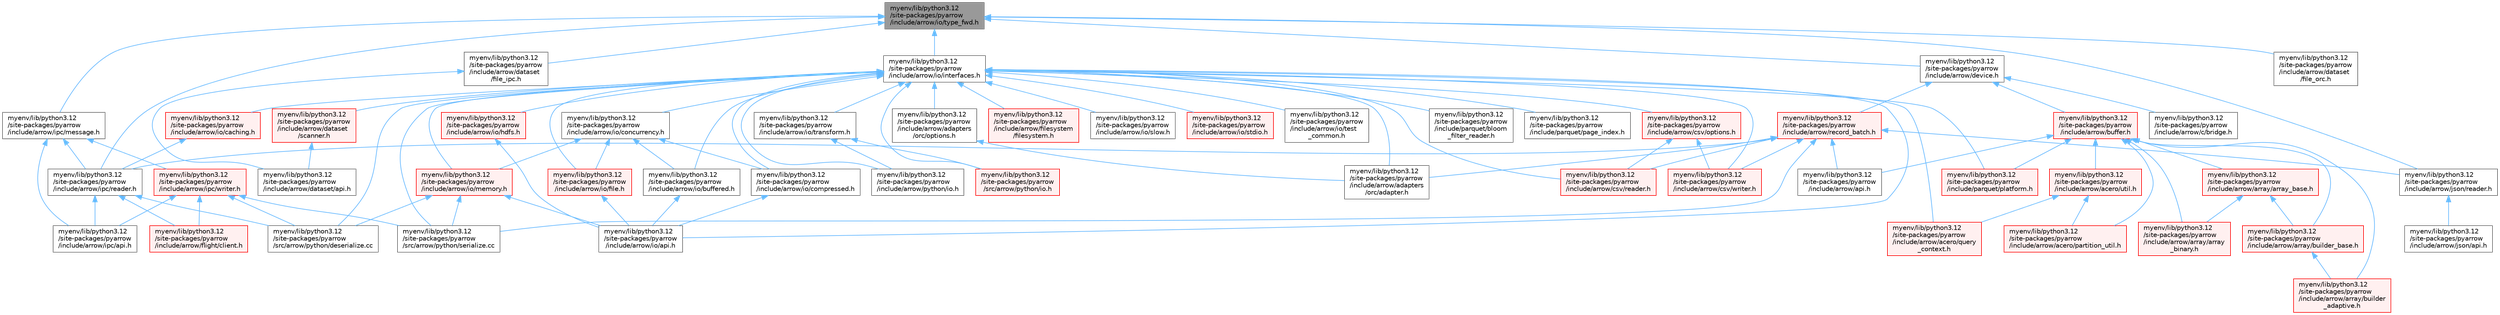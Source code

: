 digraph "myenv/lib/python3.12/site-packages/pyarrow/include/arrow/io/type_fwd.h"
{
 // LATEX_PDF_SIZE
  bgcolor="transparent";
  edge [fontname=Helvetica,fontsize=10,labelfontname=Helvetica,labelfontsize=10];
  node [fontname=Helvetica,fontsize=10,shape=box,height=0.2,width=0.4];
  Node1 [id="Node000001",label="myenv/lib/python3.12\l/site-packages/pyarrow\l/include/arrow/io/type_fwd.h",height=0.2,width=0.4,color="gray40", fillcolor="grey60", style="filled", fontcolor="black",tooltip=" "];
  Node1 -> Node2 [id="edge1_Node000001_Node000002",dir="back",color="steelblue1",style="solid",tooltip=" "];
  Node2 [id="Node000002",label="myenv/lib/python3.12\l/site-packages/pyarrow\l/include/arrow/dataset\l/file_ipc.h",height=0.2,width=0.4,color="grey40", fillcolor="white", style="filled",URL="$file__ipc_8h.html",tooltip=" "];
  Node2 -> Node3 [id="edge2_Node000002_Node000003",dir="back",color="steelblue1",style="solid",tooltip=" "];
  Node3 [id="Node000003",label="myenv/lib/python3.12\l/site-packages/pyarrow\l/include/arrow/dataset/api.h",height=0.2,width=0.4,color="grey40", fillcolor="white", style="filled",URL="$include_2arrow_2dataset_2api_8h.html",tooltip=" "];
  Node1 -> Node4 [id="edge3_Node000001_Node000004",dir="back",color="steelblue1",style="solid",tooltip=" "];
  Node4 [id="Node000004",label="myenv/lib/python3.12\l/site-packages/pyarrow\l/include/arrow/dataset\l/file_orc.h",height=0.2,width=0.4,color="grey40", fillcolor="white", style="filled",URL="$file__orc_8h.html",tooltip=" "];
  Node1 -> Node5 [id="edge4_Node000001_Node000005",dir="back",color="steelblue1",style="solid",tooltip=" "];
  Node5 [id="Node000005",label="myenv/lib/python3.12\l/site-packages/pyarrow\l/include/arrow/device.h",height=0.2,width=0.4,color="grey40", fillcolor="white", style="filled",URL="$device_8h.html",tooltip=" "];
  Node5 -> Node6 [id="edge5_Node000005_Node000006",dir="back",color="steelblue1",style="solid",tooltip=" "];
  Node6 [id="Node000006",label="myenv/lib/python3.12\l/site-packages/pyarrow\l/include/arrow/buffer.h",height=0.2,width=0.4,color="red", fillcolor="#FFF0F0", style="filled",URL="$buffer_8h.html",tooltip=" "];
  Node6 -> Node7 [id="edge6_Node000006_Node000007",dir="back",color="steelblue1",style="solid",tooltip=" "];
  Node7 [id="Node000007",label="myenv/lib/python3.12\l/site-packages/pyarrow\l/include/arrow/acero/partition_util.h",height=0.2,width=0.4,color="red", fillcolor="#FFF0F0", style="filled",URL="$partition__util_8h.html",tooltip=" "];
  Node6 -> Node10 [id="edge7_Node000006_Node000010",dir="back",color="steelblue1",style="solid",tooltip=" "];
  Node10 [id="Node000010",label="myenv/lib/python3.12\l/site-packages/pyarrow\l/include/arrow/acero/util.h",height=0.2,width=0.4,color="red", fillcolor="#FFF0F0", style="filled",URL="$acero_2util_8h.html",tooltip=" "];
  Node10 -> Node7 [id="edge8_Node000010_Node000007",dir="back",color="steelblue1",style="solid",tooltip=" "];
  Node10 -> Node12 [id="edge9_Node000010_Node000012",dir="back",color="steelblue1",style="solid",tooltip=" "];
  Node12 [id="Node000012",label="myenv/lib/python3.12\l/site-packages/pyarrow\l/include/arrow/acero/query\l_context.h",height=0.2,width=0.4,color="red", fillcolor="#FFF0F0", style="filled",URL="$query__context_8h.html",tooltip=" "];
  Node6 -> Node13 [id="edge10_Node000006_Node000013",dir="back",color="steelblue1",style="solid",tooltip=" "];
  Node13 [id="Node000013",label="myenv/lib/python3.12\l/site-packages/pyarrow\l/include/arrow/api.h",height=0.2,width=0.4,color="grey40", fillcolor="white", style="filled",URL="$include_2arrow_2api_8h.html",tooltip=" "];
  Node6 -> Node14 [id="edge11_Node000006_Node000014",dir="back",color="steelblue1",style="solid",tooltip=" "];
  Node14 [id="Node000014",label="myenv/lib/python3.12\l/site-packages/pyarrow\l/include/arrow/array/array_base.h",height=0.2,width=0.4,color="red", fillcolor="#FFF0F0", style="filled",URL="$array__base_8h.html",tooltip=" "];
  Node14 -> Node44 [id="edge12_Node000014_Node000044",dir="back",color="steelblue1",style="solid",tooltip=" "];
  Node44 [id="Node000044",label="myenv/lib/python3.12\l/site-packages/pyarrow\l/include/arrow/array/array\l_binary.h",height=0.2,width=0.4,color="red", fillcolor="#FFF0F0", style="filled",URL="$array__binary_8h.html",tooltip=" "];
  Node14 -> Node57 [id="edge13_Node000014_Node000057",dir="back",color="steelblue1",style="solid",tooltip=" "];
  Node57 [id="Node000057",label="myenv/lib/python3.12\l/site-packages/pyarrow\l/include/arrow/array/builder_base.h",height=0.2,width=0.4,color="red", fillcolor="#FFF0F0", style="filled",URL="$builder__base_8h.html",tooltip=" "];
  Node57 -> Node58 [id="edge14_Node000057_Node000058",dir="back",color="steelblue1",style="solid",tooltip=" "];
  Node58 [id="Node000058",label="myenv/lib/python3.12\l/site-packages/pyarrow\l/include/arrow/array/builder\l_adaptive.h",height=0.2,width=0.4,color="red", fillcolor="#FFF0F0", style="filled",URL="$builder__adaptive_8h.html",tooltip=" "];
  Node6 -> Node44 [id="edge15_Node000006_Node000044",dir="back",color="steelblue1",style="solid",tooltip=" "];
  Node6 -> Node58 [id="edge16_Node000006_Node000058",dir="back",color="steelblue1",style="solid",tooltip=" "];
  Node6 -> Node57 [id="edge17_Node000006_Node000057",dir="back",color="steelblue1",style="solid",tooltip=" "];
  Node6 -> Node180 [id="edge18_Node000006_Node000180",dir="back",color="steelblue1",style="solid",tooltip=" "];
  Node180 [id="Node000180",label="myenv/lib/python3.12\l/site-packages/pyarrow\l/include/parquet/platform.h",height=0.2,width=0.4,color="red", fillcolor="#FFF0F0", style="filled",URL="$include_2parquet_2platform_8h.html",tooltip=" "];
  Node5 -> Node232 [id="edge19_Node000005_Node000232",dir="back",color="steelblue1",style="solid",tooltip=" "];
  Node232 [id="Node000232",label="myenv/lib/python3.12\l/site-packages/pyarrow\l/include/arrow/c/bridge.h",height=0.2,width=0.4,color="grey40", fillcolor="white", style="filled",URL="$bridge_8h.html",tooltip=" "];
  Node5 -> Node233 [id="edge20_Node000005_Node000233",dir="back",color="steelblue1",style="solid",tooltip=" "];
  Node233 [id="Node000233",label="myenv/lib/python3.12\l/site-packages/pyarrow\l/include/arrow/record_batch.h",height=0.2,width=0.4,color="red", fillcolor="#FFF0F0", style="filled",URL="$record__batch_8h.html",tooltip=" "];
  Node233 -> Node235 [id="edge21_Node000233_Node000235",dir="back",color="steelblue1",style="solid",tooltip=" "];
  Node235 [id="Node000235",label="myenv/lib/python3.12\l/site-packages/pyarrow\l/include/arrow/adapters\l/orc/adapter.h",height=0.2,width=0.4,color="grey40", fillcolor="white", style="filled",URL="$adapter_8h.html",tooltip=" "];
  Node233 -> Node13 [id="edge22_Node000233_Node000013",dir="back",color="steelblue1",style="solid",tooltip=" "];
  Node233 -> Node236 [id="edge23_Node000233_Node000236",dir="back",color="steelblue1",style="solid",tooltip=" "];
  Node236 [id="Node000236",label="myenv/lib/python3.12\l/site-packages/pyarrow\l/include/arrow/csv/reader.h",height=0.2,width=0.4,color="red", fillcolor="#FFF0F0", style="filled",URL="$arrow_2csv_2reader_8h.html",tooltip=" "];
  Node233 -> Node238 [id="edge24_Node000233_Node000238",dir="back",color="steelblue1",style="solid",tooltip=" "];
  Node238 [id="Node000238",label="myenv/lib/python3.12\l/site-packages/pyarrow\l/include/arrow/csv/writer.h",height=0.2,width=0.4,color="red", fillcolor="#FFF0F0", style="filled",URL="$arrow_2csv_2writer_8h.html",tooltip=" "];
  Node233 -> Node239 [id="edge25_Node000233_Node000239",dir="back",color="steelblue1",style="solid",tooltip=" "];
  Node239 [id="Node000239",label="myenv/lib/python3.12\l/site-packages/pyarrow\l/include/arrow/ipc/reader.h",height=0.2,width=0.4,color="grey40", fillcolor="white", style="filled",URL="$arrow_2ipc_2reader_8h.html",tooltip=" "];
  Node239 -> Node140 [id="edge26_Node000239_Node000140",dir="back",color="steelblue1",style="solid",tooltip=" "];
  Node140 [id="Node000140",label="myenv/lib/python3.12\l/site-packages/pyarrow\l/include/arrow/flight/client.h",height=0.2,width=0.4,color="red", fillcolor="#FFF0F0", style="filled",URL="$client_8h.html",tooltip=" "];
  Node239 -> Node240 [id="edge27_Node000239_Node000240",dir="back",color="steelblue1",style="solid",tooltip=" "];
  Node240 [id="Node000240",label="myenv/lib/python3.12\l/site-packages/pyarrow\l/include/arrow/ipc/api.h",height=0.2,width=0.4,color="grey40", fillcolor="white", style="filled",URL="$include_2arrow_2ipc_2api_8h.html",tooltip=" "];
  Node239 -> Node38 [id="edge28_Node000239_Node000038",dir="back",color="steelblue1",style="solid",tooltip=" "];
  Node38 [id="Node000038",label="myenv/lib/python3.12\l/site-packages/pyarrow\l/src/arrow/python/deserialize.cc",height=0.2,width=0.4,color="grey40", fillcolor="white", style="filled",URL="$deserialize_8cc.html",tooltip=" "];
  Node233 -> Node241 [id="edge29_Node000233_Node000241",dir="back",color="steelblue1",style="solid",tooltip=" "];
  Node241 [id="Node000241",label="myenv/lib/python3.12\l/site-packages/pyarrow\l/include/arrow/json/reader.h",height=0.2,width=0.4,color="grey40", fillcolor="white", style="filled",URL="$arrow_2json_2reader_8h.html",tooltip=" "];
  Node241 -> Node242 [id="edge30_Node000241_Node000242",dir="back",color="steelblue1",style="solid",tooltip=" "];
  Node242 [id="Node000242",label="myenv/lib/python3.12\l/site-packages/pyarrow\l/include/arrow/json/api.h",height=0.2,width=0.4,color="grey40", fillcolor="white", style="filled",URL="$include_2arrow_2json_2api_8h.html",tooltip=" "];
  Node233 -> Node43 [id="edge31_Node000233_Node000043",dir="back",color="steelblue1",style="solid",tooltip=" "];
  Node43 [id="Node000043",label="myenv/lib/python3.12\l/site-packages/pyarrow\l/src/arrow/python/serialize.cc",height=0.2,width=0.4,color="grey40", fillcolor="white", style="filled",URL="$serialize_8cc.html",tooltip=" "];
  Node1 -> Node246 [id="edge32_Node000001_Node000246",dir="back",color="steelblue1",style="solid",tooltip=" "];
  Node246 [id="Node000246",label="myenv/lib/python3.12\l/site-packages/pyarrow\l/include/arrow/io/interfaces.h",height=0.2,width=0.4,color="grey40", fillcolor="white", style="filled",URL="$interfaces_8h.html",tooltip=" "];
  Node246 -> Node12 [id="edge33_Node000246_Node000012",dir="back",color="steelblue1",style="solid",tooltip=" "];
  Node246 -> Node235 [id="edge34_Node000246_Node000235",dir="back",color="steelblue1",style="solid",tooltip=" "];
  Node246 -> Node247 [id="edge35_Node000246_Node000247",dir="back",color="steelblue1",style="solid",tooltip=" "];
  Node247 [id="Node000247",label="myenv/lib/python3.12\l/site-packages/pyarrow\l/include/arrow/adapters\l/orc/options.h",height=0.2,width=0.4,color="grey40", fillcolor="white", style="filled",URL="$adapters_2orc_2options_8h.html",tooltip=" "];
  Node247 -> Node235 [id="edge36_Node000247_Node000235",dir="back",color="steelblue1",style="solid",tooltip=" "];
  Node246 -> Node248 [id="edge37_Node000246_Node000248",dir="back",color="steelblue1",style="solid",tooltip=" "];
  Node248 [id="Node000248",label="myenv/lib/python3.12\l/site-packages/pyarrow\l/include/arrow/csv/options.h",height=0.2,width=0.4,color="red", fillcolor="#FFF0F0", style="filled",URL="$csv_2options_8h.html",tooltip=" "];
  Node248 -> Node236 [id="edge38_Node000248_Node000236",dir="back",color="steelblue1",style="solid",tooltip=" "];
  Node248 -> Node238 [id="edge39_Node000248_Node000238",dir="back",color="steelblue1",style="solid",tooltip=" "];
  Node246 -> Node236 [id="edge40_Node000246_Node000236",dir="back",color="steelblue1",style="solid",tooltip=" "];
  Node246 -> Node238 [id="edge41_Node000246_Node000238",dir="back",color="steelblue1",style="solid",tooltip=" "];
  Node246 -> Node88 [id="edge42_Node000246_Node000088",dir="back",color="steelblue1",style="solid",tooltip=" "];
  Node88 [id="Node000088",label="myenv/lib/python3.12\l/site-packages/pyarrow\l/include/arrow/dataset\l/scanner.h",height=0.2,width=0.4,color="red", fillcolor="#FFF0F0", style="filled",URL="$scanner_8h.html",tooltip=" "];
  Node88 -> Node3 [id="edge43_Node000088_Node000003",dir="back",color="steelblue1",style="solid",tooltip=" "];
  Node246 -> Node254 [id="edge44_Node000246_Node000254",dir="back",color="steelblue1",style="solid",tooltip=" "];
  Node254 [id="Node000254",label="myenv/lib/python3.12\l/site-packages/pyarrow\l/include/arrow/filesystem\l/filesystem.h",height=0.2,width=0.4,color="red", fillcolor="#FFF0F0", style="filled",URL="$include_2arrow_2filesystem_2filesystem_8h.html",tooltip=" "];
  Node246 -> Node266 [id="edge45_Node000246_Node000266",dir="back",color="steelblue1",style="solid",tooltip=" "];
  Node266 [id="Node000266",label="myenv/lib/python3.12\l/site-packages/pyarrow\l/include/arrow/io/api.h",height=0.2,width=0.4,color="grey40", fillcolor="white", style="filled",URL="$include_2arrow_2io_2api_8h.html",tooltip=" "];
  Node246 -> Node267 [id="edge46_Node000246_Node000267",dir="back",color="steelblue1",style="solid",tooltip=" "];
  Node267 [id="Node000267",label="myenv/lib/python3.12\l/site-packages/pyarrow\l/include/arrow/io/buffered.h",height=0.2,width=0.4,color="grey40", fillcolor="white", style="filled",URL="$buffered_8h.html",tooltip=" "];
  Node267 -> Node266 [id="edge47_Node000267_Node000266",dir="back",color="steelblue1",style="solid",tooltip=" "];
  Node246 -> Node268 [id="edge48_Node000246_Node000268",dir="back",color="steelblue1",style="solid",tooltip=" "];
  Node268 [id="Node000268",label="myenv/lib/python3.12\l/site-packages/pyarrow\l/include/arrow/io/caching.h",height=0.2,width=0.4,color="red", fillcolor="#FFF0F0", style="filled",URL="$caching_8h.html",tooltip=" "];
  Node268 -> Node239 [id="edge49_Node000268_Node000239",dir="back",color="steelblue1",style="solid",tooltip=" "];
  Node246 -> Node272 [id="edge50_Node000246_Node000272",dir="back",color="steelblue1",style="solid",tooltip=" "];
  Node272 [id="Node000272",label="myenv/lib/python3.12\l/site-packages/pyarrow\l/include/arrow/io/compressed.h",height=0.2,width=0.4,color="grey40", fillcolor="white", style="filled",URL="$compressed_8h.html",tooltip=" "];
  Node272 -> Node266 [id="edge51_Node000272_Node000266",dir="back",color="steelblue1",style="solid",tooltip=" "];
  Node246 -> Node273 [id="edge52_Node000246_Node000273",dir="back",color="steelblue1",style="solid",tooltip=" "];
  Node273 [id="Node000273",label="myenv/lib/python3.12\l/site-packages/pyarrow\l/include/arrow/io/concurrency.h",height=0.2,width=0.4,color="grey40", fillcolor="white", style="filled",URL="$concurrency_8h.html",tooltip=" "];
  Node273 -> Node267 [id="edge53_Node000273_Node000267",dir="back",color="steelblue1",style="solid",tooltip=" "];
  Node273 -> Node272 [id="edge54_Node000273_Node000272",dir="back",color="steelblue1",style="solid",tooltip=" "];
  Node273 -> Node274 [id="edge55_Node000273_Node000274",dir="back",color="steelblue1",style="solid",tooltip=" "];
  Node274 [id="Node000274",label="myenv/lib/python3.12\l/site-packages/pyarrow\l/include/arrow/io/file.h",height=0.2,width=0.4,color="red", fillcolor="#FFF0F0", style="filled",URL="$file_8h.html",tooltip=" "];
  Node274 -> Node266 [id="edge56_Node000274_Node000266",dir="back",color="steelblue1",style="solid",tooltip=" "];
  Node273 -> Node275 [id="edge57_Node000273_Node000275",dir="back",color="steelblue1",style="solid",tooltip=" "];
  Node275 [id="Node000275",label="myenv/lib/python3.12\l/site-packages/pyarrow\l/include/arrow/io/memory.h",height=0.2,width=0.4,color="red", fillcolor="#FFF0F0", style="filled",URL="$io_2memory_8h.html",tooltip=" "];
  Node275 -> Node266 [id="edge58_Node000275_Node000266",dir="back",color="steelblue1",style="solid",tooltip=" "];
  Node275 -> Node38 [id="edge59_Node000275_Node000038",dir="back",color="steelblue1",style="solid",tooltip=" "];
  Node275 -> Node43 [id="edge60_Node000275_Node000043",dir="back",color="steelblue1",style="solid",tooltip=" "];
  Node246 -> Node274 [id="edge61_Node000246_Node000274",dir="back",color="steelblue1",style="solid",tooltip=" "];
  Node246 -> Node277 [id="edge62_Node000246_Node000277",dir="back",color="steelblue1",style="solid",tooltip=" "];
  Node277 [id="Node000277",label="myenv/lib/python3.12\l/site-packages/pyarrow\l/include/arrow/io/hdfs.h",height=0.2,width=0.4,color="red", fillcolor="#FFF0F0", style="filled",URL="$io_2hdfs_8h.html",tooltip=" "];
  Node277 -> Node266 [id="edge63_Node000277_Node000266",dir="back",color="steelblue1",style="solid",tooltip=" "];
  Node246 -> Node275 [id="edge64_Node000246_Node000275",dir="back",color="steelblue1",style="solid",tooltip=" "];
  Node246 -> Node278 [id="edge65_Node000246_Node000278",dir="back",color="steelblue1",style="solid",tooltip=" "];
  Node278 [id="Node000278",label="myenv/lib/python3.12\l/site-packages/pyarrow\l/include/arrow/io/slow.h",height=0.2,width=0.4,color="grey40", fillcolor="white", style="filled",URL="$slow_8h.html",tooltip=" "];
  Node246 -> Node279 [id="edge66_Node000246_Node000279",dir="back",color="steelblue1",style="solid",tooltip=" "];
  Node279 [id="Node000279",label="myenv/lib/python3.12\l/site-packages/pyarrow\l/include/arrow/io/stdio.h",height=0.2,width=0.4,color="red", fillcolor="#FFF0F0", style="filled",URL="$stdio_8h.html",tooltip=" "];
  Node246 -> Node286 [id="edge67_Node000246_Node000286",dir="back",color="steelblue1",style="solid",tooltip=" "];
  Node286 [id="Node000286",label="myenv/lib/python3.12\l/site-packages/pyarrow\l/include/arrow/io/test\l_common.h",height=0.2,width=0.4,color="grey40", fillcolor="white", style="filled",URL="$io_2test__common_8h.html",tooltip=" "];
  Node246 -> Node287 [id="edge68_Node000246_Node000287",dir="back",color="steelblue1",style="solid",tooltip=" "];
  Node287 [id="Node000287",label="myenv/lib/python3.12\l/site-packages/pyarrow\l/include/arrow/io/transform.h",height=0.2,width=0.4,color="grey40", fillcolor="white", style="filled",URL="$transform_8h.html",tooltip=" "];
  Node287 -> Node288 [id="edge69_Node000287_Node000288",dir="back",color="steelblue1",style="solid",tooltip=" "];
  Node288 [id="Node000288",label="myenv/lib/python3.12\l/site-packages/pyarrow\l/include/arrow/python/io.h",height=0.2,width=0.4,color="grey40", fillcolor="white", style="filled",URL="$include_2arrow_2python_2io_8h.html",tooltip=" "];
  Node287 -> Node289 [id="edge70_Node000287_Node000289",dir="back",color="steelblue1",style="solid",tooltip=" "];
  Node289 [id="Node000289",label="myenv/lib/python3.12\l/site-packages/pyarrow\l/src/arrow/python/io.h",height=0.2,width=0.4,color="red", fillcolor="#FFF0F0", style="filled",URL="$src_2arrow_2python_2io_8h.html",tooltip=" "];
  Node246 -> Node288 [id="edge71_Node000246_Node000288",dir="back",color="steelblue1",style="solid",tooltip=" "];
  Node246 -> Node212 [id="edge72_Node000246_Node000212",dir="back",color="steelblue1",style="solid",tooltip=" "];
  Node212 [id="Node000212",label="myenv/lib/python3.12\l/site-packages/pyarrow\l/include/parquet/bloom\l_filter_reader.h",height=0.2,width=0.4,color="grey40", fillcolor="white", style="filled",URL="$bloom__filter__reader_8h.html",tooltip=" "];
  Node246 -> Node229 [id="edge73_Node000246_Node000229",dir="back",color="steelblue1",style="solid",tooltip=" "];
  Node229 [id="Node000229",label="myenv/lib/python3.12\l/site-packages/pyarrow\l/include/parquet/page_index.h",height=0.2,width=0.4,color="grey40", fillcolor="white", style="filled",URL="$page__index_8h.html",tooltip=" "];
  Node246 -> Node180 [id="edge74_Node000246_Node000180",dir="back",color="steelblue1",style="solid",tooltip=" "];
  Node246 -> Node38 [id="edge75_Node000246_Node000038",dir="back",color="steelblue1",style="solid",tooltip=" "];
  Node246 -> Node289 [id="edge76_Node000246_Node000289",dir="back",color="steelblue1",style="solid",tooltip=" "];
  Node246 -> Node43 [id="edge77_Node000246_Node000043",dir="back",color="steelblue1",style="solid",tooltip=" "];
  Node1 -> Node290 [id="edge78_Node000001_Node000290",dir="back",color="steelblue1",style="solid",tooltip=" "];
  Node290 [id="Node000290",label="myenv/lib/python3.12\l/site-packages/pyarrow\l/include/arrow/ipc/message.h",height=0.2,width=0.4,color="grey40", fillcolor="white", style="filled",URL="$message_8h.html",tooltip=" "];
  Node290 -> Node240 [id="edge79_Node000290_Node000240",dir="back",color="steelblue1",style="solid",tooltip=" "];
  Node290 -> Node239 [id="edge80_Node000290_Node000239",dir="back",color="steelblue1",style="solid",tooltip=" "];
  Node290 -> Node271 [id="edge81_Node000290_Node000271",dir="back",color="steelblue1",style="solid",tooltip=" "];
  Node271 [id="Node000271",label="myenv/lib/python3.12\l/site-packages/pyarrow\l/include/arrow/ipc/writer.h",height=0.2,width=0.4,color="red", fillcolor="#FFF0F0", style="filled",URL="$arrow_2ipc_2writer_8h.html",tooltip=" "];
  Node271 -> Node140 [id="edge82_Node000271_Node000140",dir="back",color="steelblue1",style="solid",tooltip=" "];
  Node271 -> Node240 [id="edge83_Node000271_Node000240",dir="back",color="steelblue1",style="solid",tooltip=" "];
  Node271 -> Node38 [id="edge84_Node000271_Node000038",dir="back",color="steelblue1",style="solid",tooltip=" "];
  Node271 -> Node43 [id="edge85_Node000271_Node000043",dir="back",color="steelblue1",style="solid",tooltip=" "];
  Node1 -> Node239 [id="edge86_Node000001_Node000239",dir="back",color="steelblue1",style="solid",tooltip=" "];
  Node1 -> Node241 [id="edge87_Node000001_Node000241",dir="back",color="steelblue1",style="solid",tooltip=" "];
}
